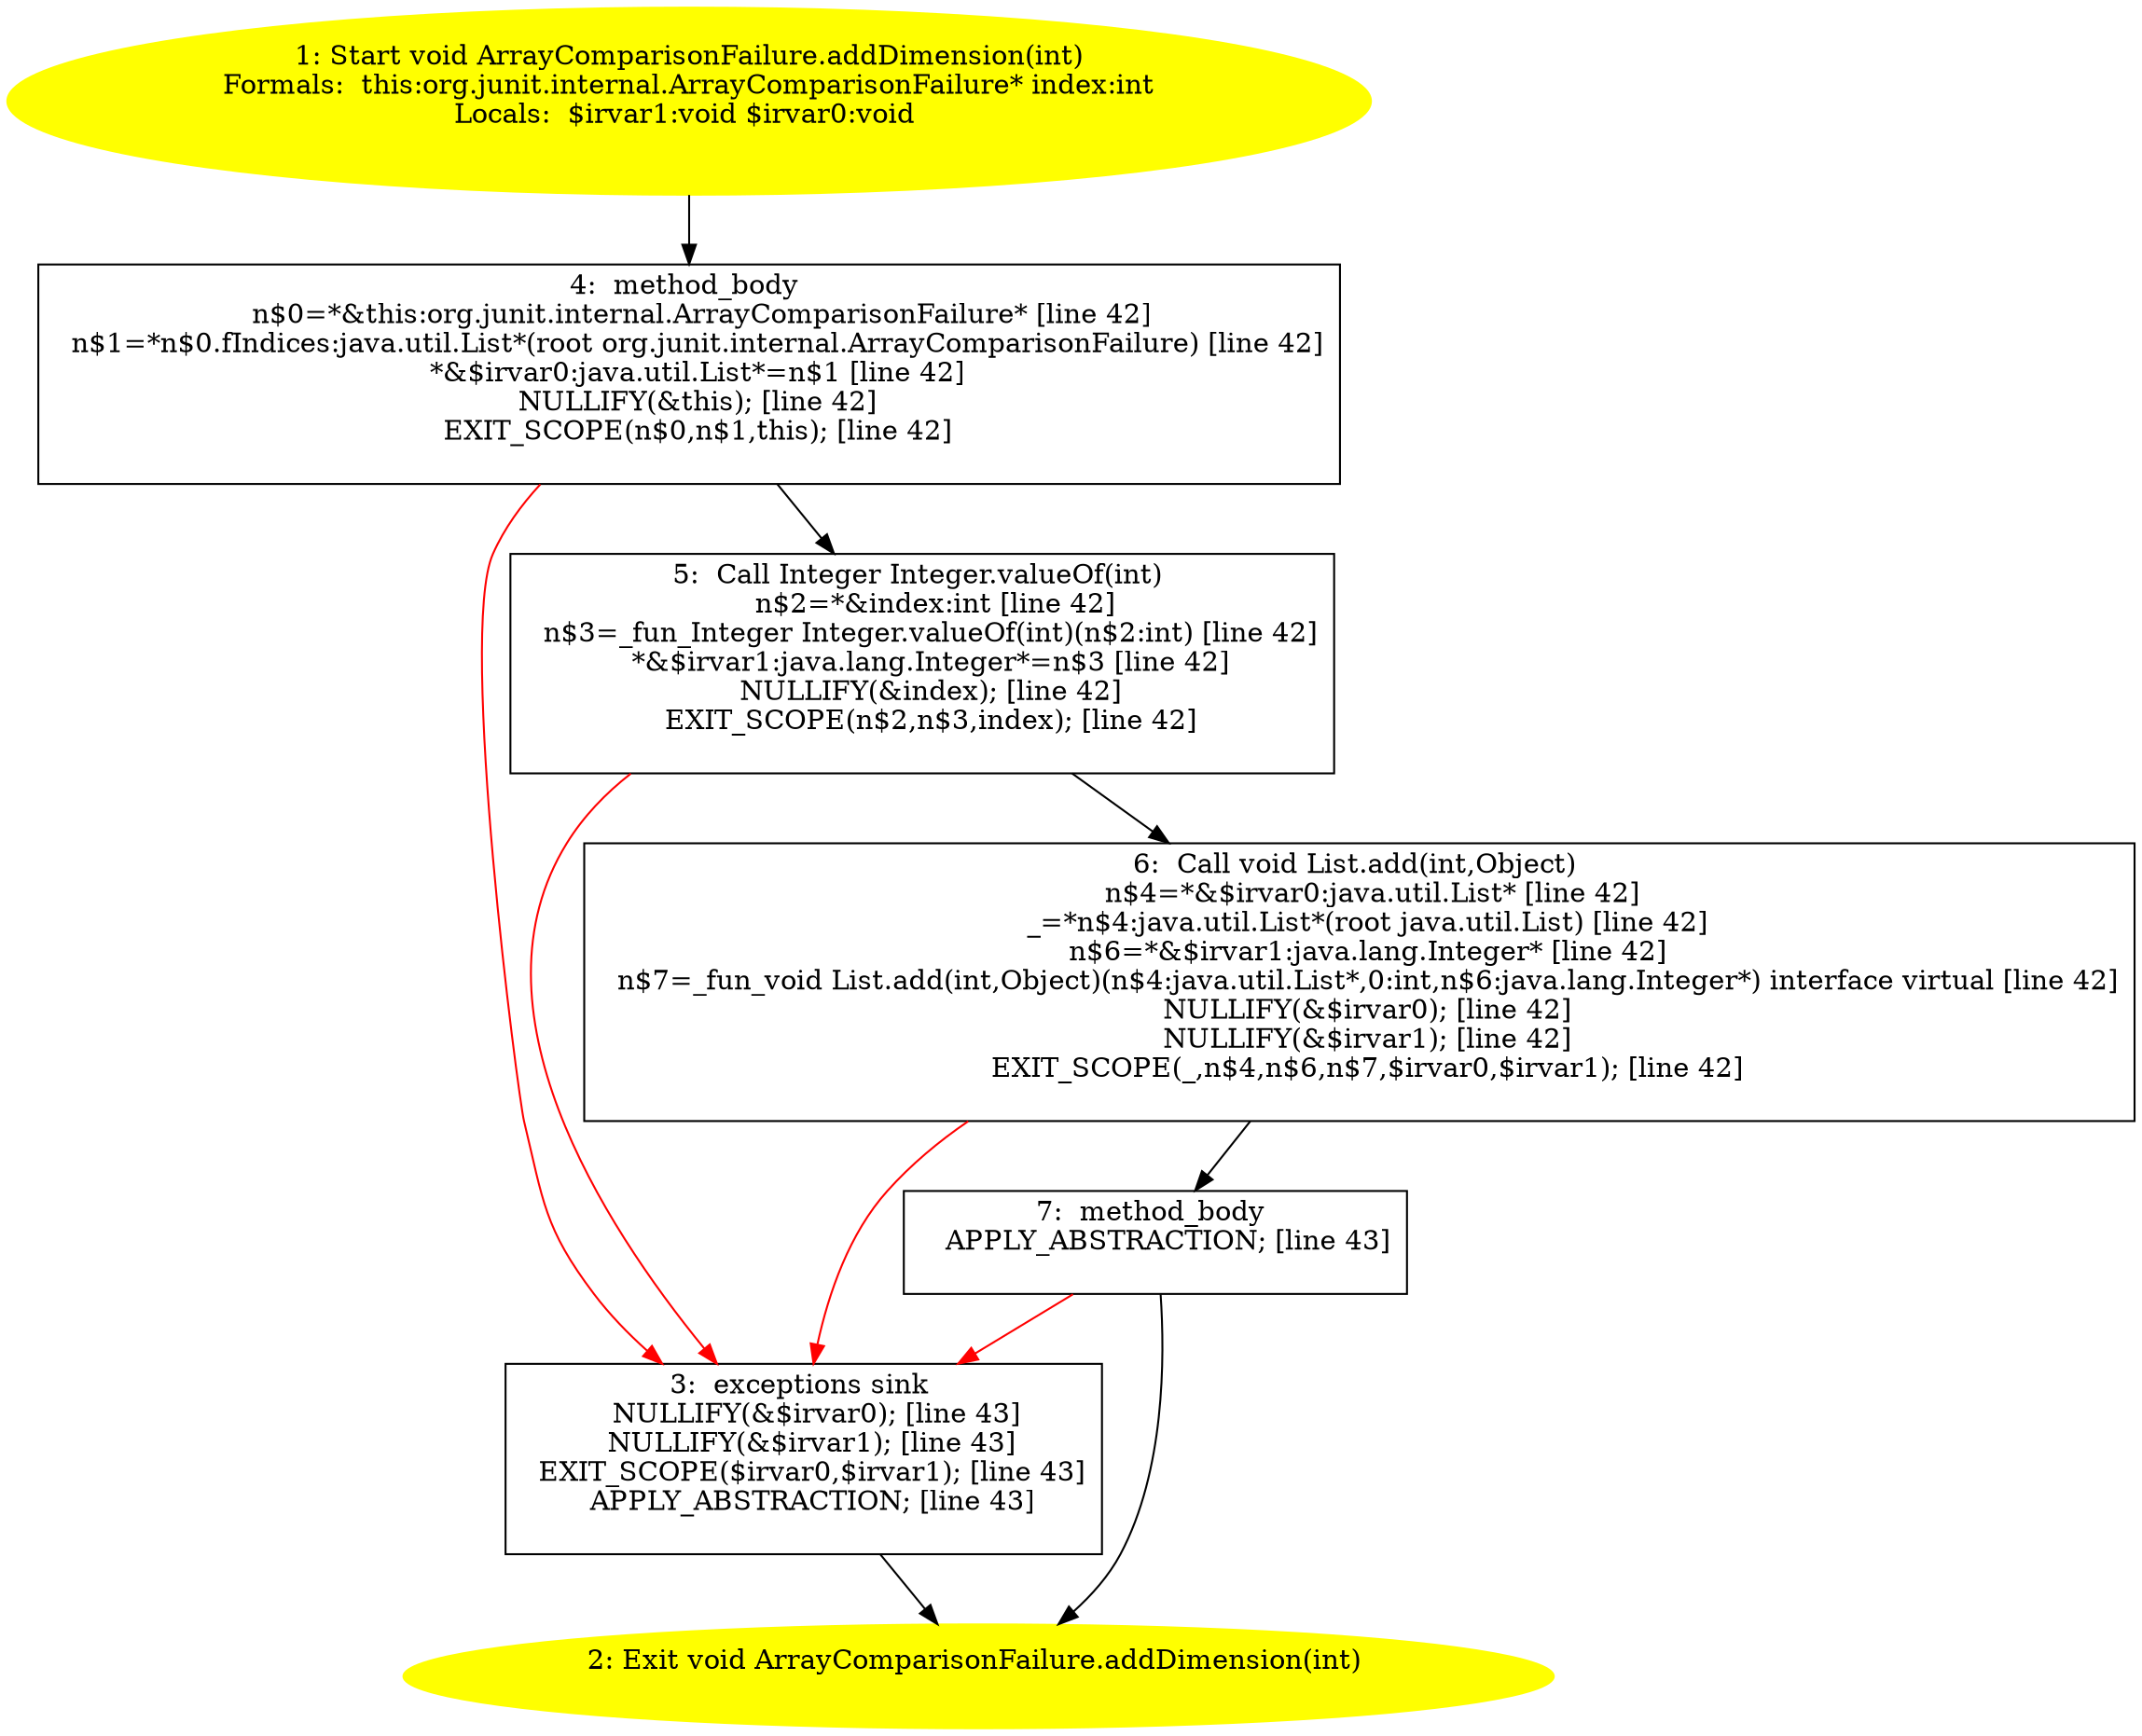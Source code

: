 /* @generated */
digraph cfg {
"org.junit.internal.ArrayComparisonFailure.addDimension(int):void.49d4da6a24aaba602e62835acc2e59b4_1" [label="1: Start void ArrayComparisonFailure.addDimension(int)\nFormals:  this:org.junit.internal.ArrayComparisonFailure* index:int\nLocals:  $irvar1:void $irvar0:void \n  " color=yellow style=filled]
	

	 "org.junit.internal.ArrayComparisonFailure.addDimension(int):void.49d4da6a24aaba602e62835acc2e59b4_1" -> "org.junit.internal.ArrayComparisonFailure.addDimension(int):void.49d4da6a24aaba602e62835acc2e59b4_4" ;
"org.junit.internal.ArrayComparisonFailure.addDimension(int):void.49d4da6a24aaba602e62835acc2e59b4_2" [label="2: Exit void ArrayComparisonFailure.addDimension(int) \n  " color=yellow style=filled]
	

"org.junit.internal.ArrayComparisonFailure.addDimension(int):void.49d4da6a24aaba602e62835acc2e59b4_3" [label="3:  exceptions sink \n   NULLIFY(&$irvar0); [line 43]\n  NULLIFY(&$irvar1); [line 43]\n  EXIT_SCOPE($irvar0,$irvar1); [line 43]\n  APPLY_ABSTRACTION; [line 43]\n " shape="box"]
	

	 "org.junit.internal.ArrayComparisonFailure.addDimension(int):void.49d4da6a24aaba602e62835acc2e59b4_3" -> "org.junit.internal.ArrayComparisonFailure.addDimension(int):void.49d4da6a24aaba602e62835acc2e59b4_2" ;
"org.junit.internal.ArrayComparisonFailure.addDimension(int):void.49d4da6a24aaba602e62835acc2e59b4_4" [label="4:  method_body \n   n$0=*&this:org.junit.internal.ArrayComparisonFailure* [line 42]\n  n$1=*n$0.fIndices:java.util.List*(root org.junit.internal.ArrayComparisonFailure) [line 42]\n  *&$irvar0:java.util.List*=n$1 [line 42]\n  NULLIFY(&this); [line 42]\n  EXIT_SCOPE(n$0,n$1,this); [line 42]\n " shape="box"]
	

	 "org.junit.internal.ArrayComparisonFailure.addDimension(int):void.49d4da6a24aaba602e62835acc2e59b4_4" -> "org.junit.internal.ArrayComparisonFailure.addDimension(int):void.49d4da6a24aaba602e62835acc2e59b4_5" ;
	 "org.junit.internal.ArrayComparisonFailure.addDimension(int):void.49d4da6a24aaba602e62835acc2e59b4_4" -> "org.junit.internal.ArrayComparisonFailure.addDimension(int):void.49d4da6a24aaba602e62835acc2e59b4_3" [color="red" ];
"org.junit.internal.ArrayComparisonFailure.addDimension(int):void.49d4da6a24aaba602e62835acc2e59b4_5" [label="5:  Call Integer Integer.valueOf(int) \n   n$2=*&index:int [line 42]\n  n$3=_fun_Integer Integer.valueOf(int)(n$2:int) [line 42]\n  *&$irvar1:java.lang.Integer*=n$3 [line 42]\n  NULLIFY(&index); [line 42]\n  EXIT_SCOPE(n$2,n$3,index); [line 42]\n " shape="box"]
	

	 "org.junit.internal.ArrayComparisonFailure.addDimension(int):void.49d4da6a24aaba602e62835acc2e59b4_5" -> "org.junit.internal.ArrayComparisonFailure.addDimension(int):void.49d4da6a24aaba602e62835acc2e59b4_6" ;
	 "org.junit.internal.ArrayComparisonFailure.addDimension(int):void.49d4da6a24aaba602e62835acc2e59b4_5" -> "org.junit.internal.ArrayComparisonFailure.addDimension(int):void.49d4da6a24aaba602e62835acc2e59b4_3" [color="red" ];
"org.junit.internal.ArrayComparisonFailure.addDimension(int):void.49d4da6a24aaba602e62835acc2e59b4_6" [label="6:  Call void List.add(int,Object) \n   n$4=*&$irvar0:java.util.List* [line 42]\n  _=*n$4:java.util.List*(root java.util.List) [line 42]\n  n$6=*&$irvar1:java.lang.Integer* [line 42]\n  n$7=_fun_void List.add(int,Object)(n$4:java.util.List*,0:int,n$6:java.lang.Integer*) interface virtual [line 42]\n  NULLIFY(&$irvar0); [line 42]\n  NULLIFY(&$irvar1); [line 42]\n  EXIT_SCOPE(_,n$4,n$6,n$7,$irvar0,$irvar1); [line 42]\n " shape="box"]
	

	 "org.junit.internal.ArrayComparisonFailure.addDimension(int):void.49d4da6a24aaba602e62835acc2e59b4_6" -> "org.junit.internal.ArrayComparisonFailure.addDimension(int):void.49d4da6a24aaba602e62835acc2e59b4_7" ;
	 "org.junit.internal.ArrayComparisonFailure.addDimension(int):void.49d4da6a24aaba602e62835acc2e59b4_6" -> "org.junit.internal.ArrayComparisonFailure.addDimension(int):void.49d4da6a24aaba602e62835acc2e59b4_3" [color="red" ];
"org.junit.internal.ArrayComparisonFailure.addDimension(int):void.49d4da6a24aaba602e62835acc2e59b4_7" [label="7:  method_body \n   APPLY_ABSTRACTION; [line 43]\n " shape="box"]
	

	 "org.junit.internal.ArrayComparisonFailure.addDimension(int):void.49d4da6a24aaba602e62835acc2e59b4_7" -> "org.junit.internal.ArrayComparisonFailure.addDimension(int):void.49d4da6a24aaba602e62835acc2e59b4_2" ;
	 "org.junit.internal.ArrayComparisonFailure.addDimension(int):void.49d4da6a24aaba602e62835acc2e59b4_7" -> "org.junit.internal.ArrayComparisonFailure.addDimension(int):void.49d4da6a24aaba602e62835acc2e59b4_3" [color="red" ];
}
